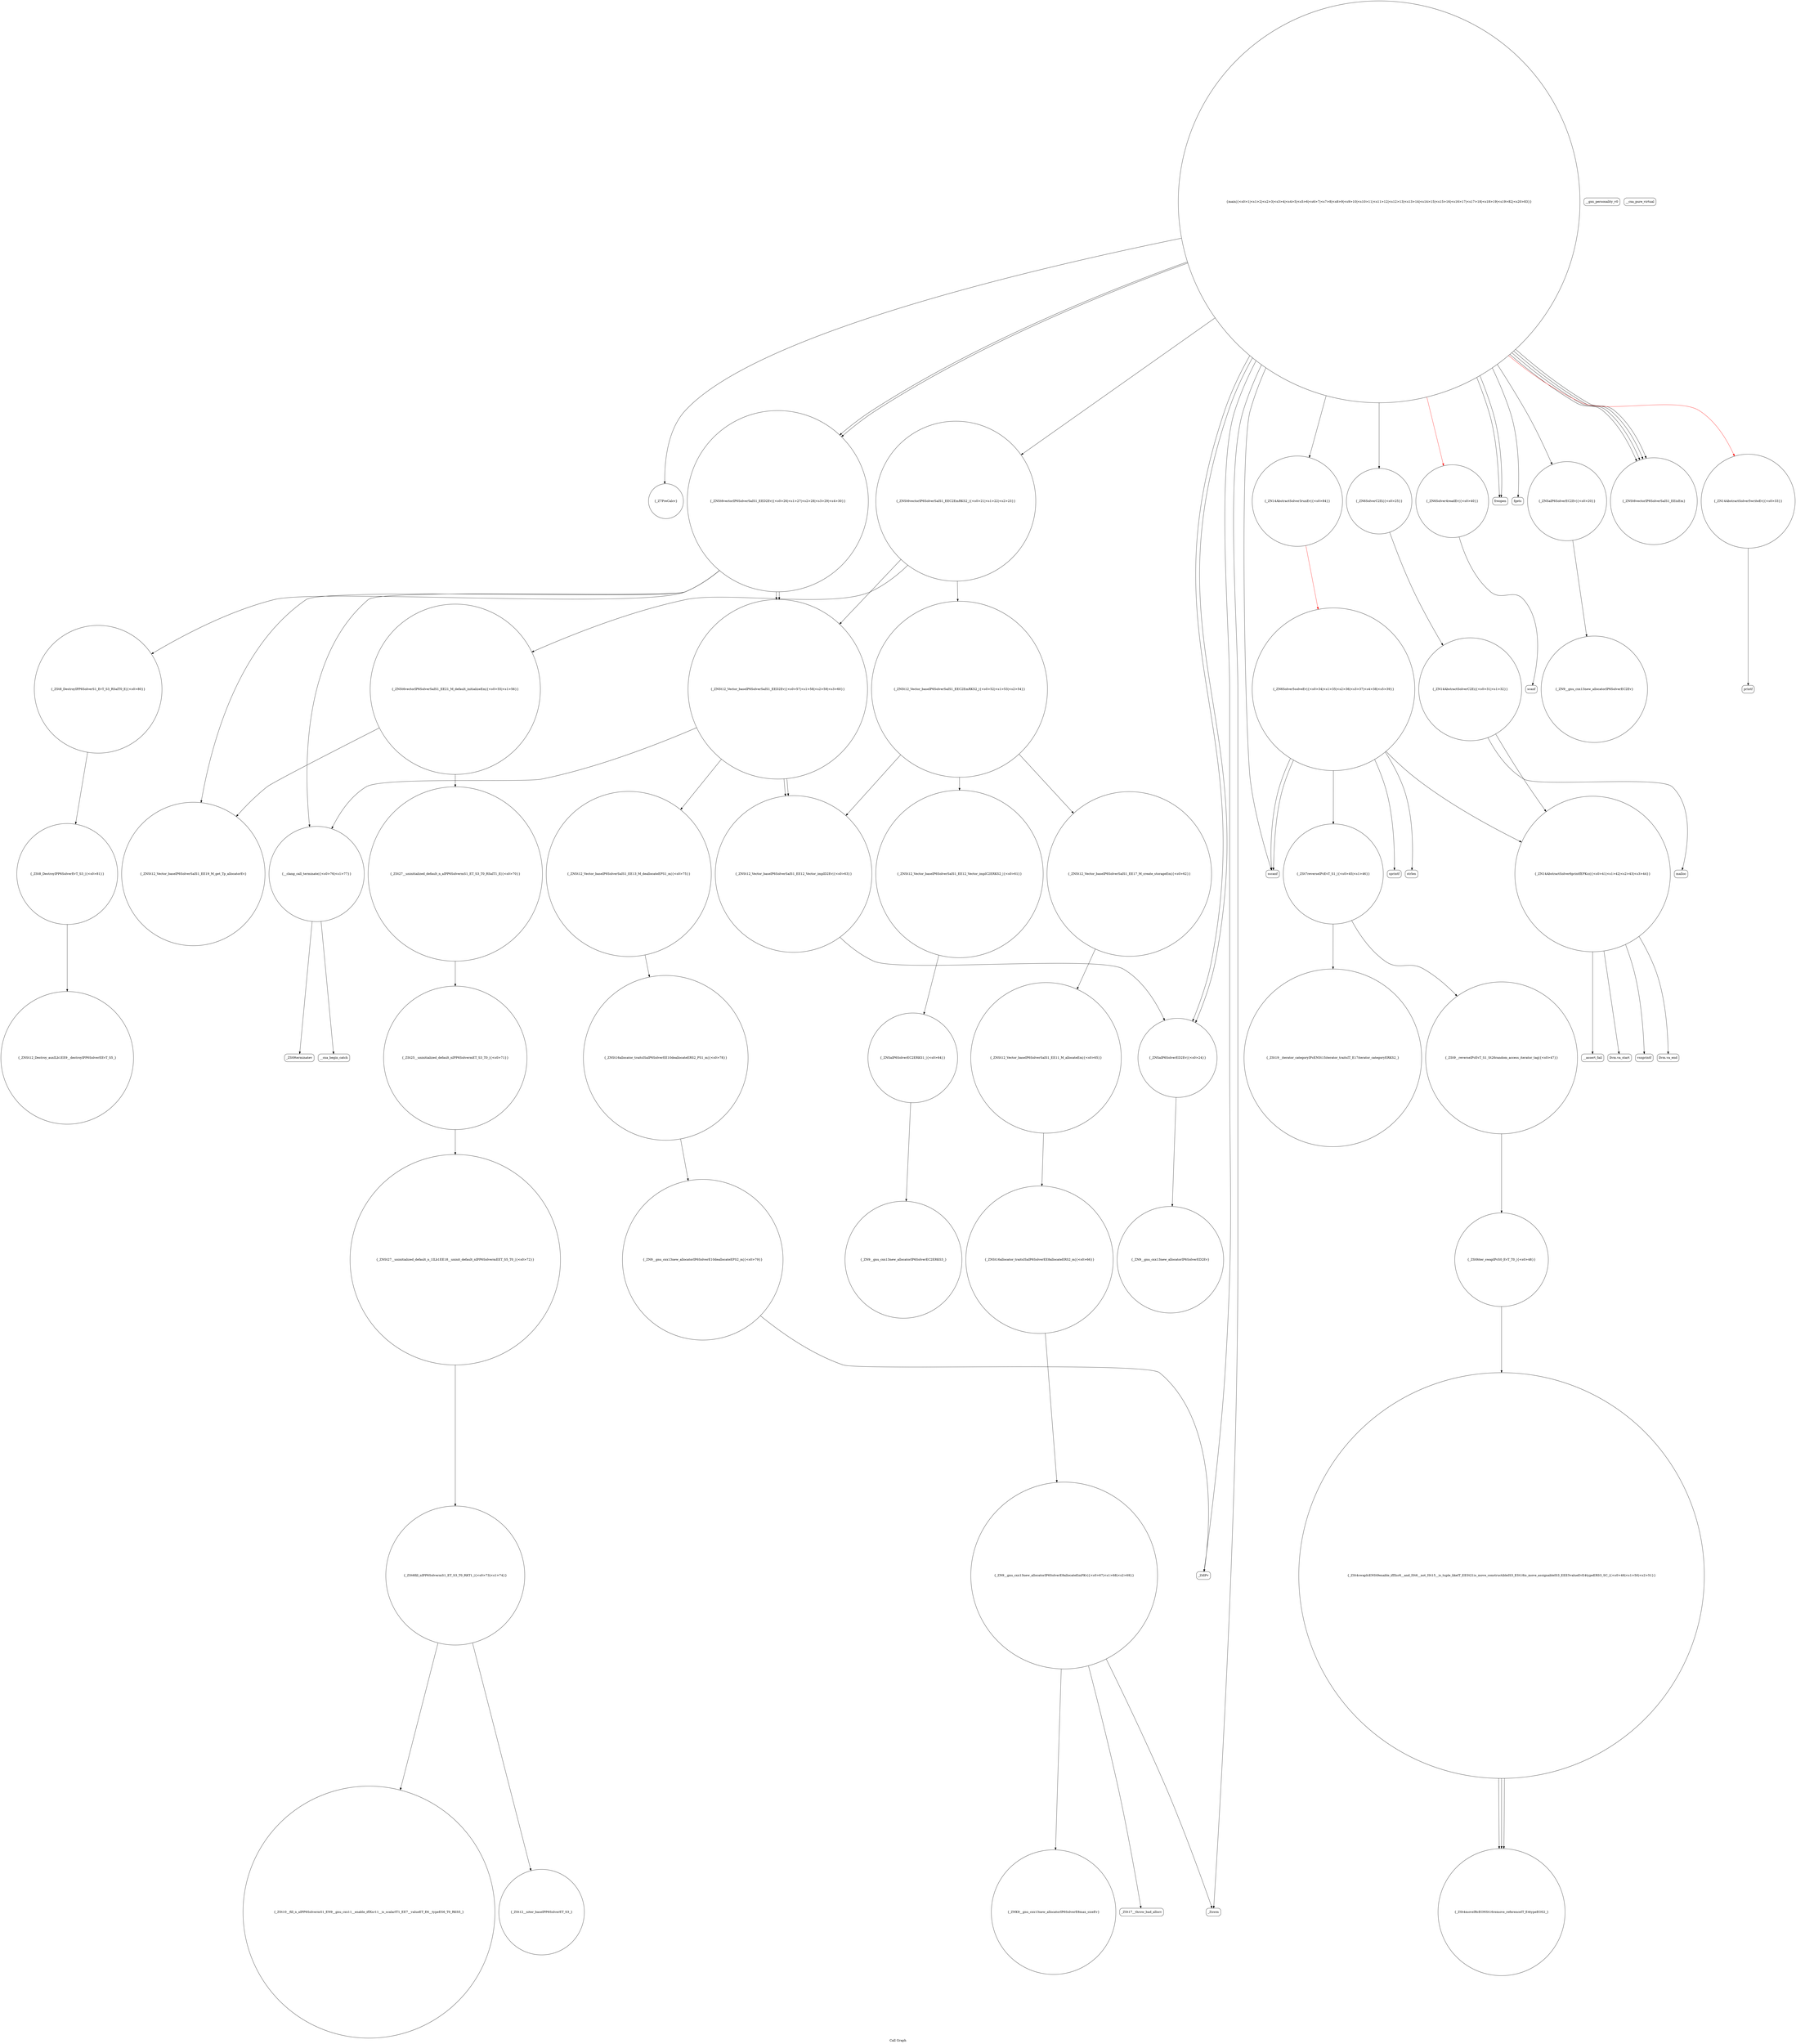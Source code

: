 digraph "Call Graph" {
	label="Call Graph";

	Node0x55b699fbacb0 [shape=record,shape=circle,label="{_Z7PreCalcv}"];
	Node0x55b69a0ef9e0 [shape=record,shape=circle,label="{_ZN9__gnu_cxx13new_allocatorIP6SolverEC2ERKS3_}"];
	Node0x55b69a0ee6e0 [shape=record,shape=Mrecord,label="{__gxx_personality_v0}"];
	Node0x55b69a0f0d80 [shape=record,shape=circle,label="{_ZNSt12_Vector_baseIP6SolverSaIS1_EE19_M_get_Tp_allocatorEv}"];
	Node0x55b69a0eea60 [shape=record,shape=circle,label="{_ZNSt6vectorIP6SolverSaIS1_EED2Ev|{<s0>26|<s1>27|<s2>28|<s3>29|<s4>30}}"];
	Node0x55b69a0eea60:s0 -> Node0x55b69a0f0d80[color=black];
	Node0x55b69a0eea60:s1 -> Node0x55b69a0f1380[color=black];
	Node0x55b69a0eea60:s2 -> Node0x55b69a0ef760[color=black];
	Node0x55b69a0eea60:s3 -> Node0x55b69a0ef760[color=black];
	Node0x55b69a0eea60:s4 -> Node0x55b69a0f1100[color=black];
	Node0x55b69a0f1100 [shape=record,shape=circle,label="{__clang_call_terminate|{<s0>76|<s1>77}}"];
	Node0x55b69a0f1100:s0 -> Node0x55b69a0f1180[color=black];
	Node0x55b69a0f1100:s1 -> Node0x55b69a0f1200[color=black];
	Node0x55b69a0eede0 [shape=record,shape=Mrecord,label="{__cxa_pure_virtual}"];
	Node0x55b69a0f1480 [shape=record,shape=circle,label="{_ZNSt12_Destroy_auxILb1EE9__destroyIPP6SolverEEvT_S5_}"];
	Node0x55b69a0ef160 [shape=record,shape=Mrecord,label="{strlen}"];
	Node0x55b69a0ef4e0 [shape=record,shape=Mrecord,label="{scanf}"];
	Node0x55b69a0ef860 [shape=record,shape=circle,label="{_ZNSt12_Vector_baseIP6SolverSaIS1_EE17_M_create_storageEm|{<s0>62}}"];
	Node0x55b69a0ef860:s0 -> Node0x55b69a0efa60[color=black];
	Node0x55b69a0ee560 [shape=record,shape=Mrecord,label="{sscanf}"];
	Node0x55b69a0f0c00 [shape=record,shape=circle,label="{_ZNK9__gnu_cxx13new_allocatorIP6SolverE8max_sizeEv}"];
	Node0x55b69a0ee8e0 [shape=record,shape=Mrecord,label="{_ZdlPv}"];
	Node0x55b69a0f0f80 [shape=record,shape=circle,label="{_ZSt10__fill_n_aIPP6SolvermS1_EN9__gnu_cxx11__enable_ifIXsr11__is_scalarIT1_EE7__valueET_E6__typeES6_T0_RKS5_}"];
	Node0x55b69a0eec60 [shape=record,shape=circle,label="{_ZN6Solver4readEv|{<s0>40}}"];
	Node0x55b69a0eec60:s0 -> Node0x55b69a0ef4e0[color=black];
	Node0x55b69a0f1300 [shape=record,shape=circle,label="{_ZN9__gnu_cxx13new_allocatorIP6SolverE10deallocateEPS2_m|{<s0>79}}"];
	Node0x55b69a0f1300:s0 -> Node0x55b69a0ee8e0[color=black];
	Node0x55b69a0eefe0 [shape=record,shape=Mrecord,label="{__assert_fail}"];
	Node0x55b69a0ef360 [shape=record,shape=circle,label="{_ZSt9iter_swapIPcS0_EvT_T0_|{<s0>48}}"];
	Node0x55b69a0ef360:s0 -> Node0x55b69a0ef3e0[color=black];
	Node0x55b69a0ef6e0 [shape=record,shape=circle,label="{_ZNSt6vectorIP6SolverSaIS1_EE21_M_default_initializeEm|{<s0>55|<s1>56}}"];
	Node0x55b69a0ef6e0:s0 -> Node0x55b69a0f0d80[color=black];
	Node0x55b69a0ef6e0:s1 -> Node0x55b69a0f0d00[color=black];
	Node0x55b699fbad30 [shape=record,shape=circle,label="{main|{<s0>1|<s1>2|<s2>3|<s3>4|<s4>5|<s5>6|<s6>7|<s7>8|<s8>9|<s9>10|<s10>11|<s11>12|<s12>13|<s13>14|<s14>15|<s15>16|<s16>17|<s17>18|<s18>19|<s19>82|<s20>83}}"];
	Node0x55b699fbad30:s0 -> Node0x55b69a0ee460[color=black];
	Node0x55b699fbad30:s1 -> Node0x55b69a0ee460[color=black];
	Node0x55b699fbad30:s2 -> Node0x55b699fbacb0[color=black];
	Node0x55b699fbad30:s3 -> Node0x55b69a0ee4e0[color=black];
	Node0x55b699fbad30:s4 -> Node0x55b69a0ee560[color=black];
	Node0x55b699fbad30:s5 -> Node0x55b69a0ee5e0[color=black];
	Node0x55b699fbad30:s6 -> Node0x55b69a0ee660[color=black];
	Node0x55b699fbad30:s7 -> Node0x55b69a0ee760[color=black];
	Node0x55b699fbad30:s8 -> Node0x55b69a0ee7e0[color=black];
	Node0x55b699fbad30:s9 -> Node0x55b69a0ee860[color=black];
	Node0x55b699fbad30:s10 -> Node0x55b69a0ee960[color=black];
	Node0x55b699fbad30:s11 -> Node0x55b69a0ee960[color=black];
	Node0x55b699fbad30:s12 -> Node0x55b69a0ee760[color=black];
	Node0x55b699fbad30:s13 -> Node0x55b69a0ee8e0[color=black];
	Node0x55b699fbad30:s14 -> Node0x55b69a0ee960[color=black];
	Node0x55b699fbad30:s15 -> Node0x55b69a0ee9e0[color=black];
	Node0x55b699fbad30:s16 -> Node0x55b69a0ee960[color=black];
	Node0x55b699fbad30:s17 -> Node0x55b69a0eea60[color=black];
	Node0x55b699fbad30:s18 -> Node0x55b69a0eea60[color=black];
	Node0x55b699fbad30:s19 -> Node0x55b69a0eeb60[color=red];
	Node0x55b699fbad30:s20 -> Node0x55b69a0eec60[color=red];
	Node0x55b69a0efa60 [shape=record,shape=circle,label="{_ZNSt12_Vector_baseIP6SolverSaIS1_EE11_M_allocateEm|{<s0>65}}"];
	Node0x55b69a0efa60:s0 -> Node0x55b69a0efae0[color=black];
	Node0x55b69a0ee760 [shape=record,shape=circle,label="{_ZNSaIP6SolverED2Ev|{<s0>24}}"];
	Node0x55b69a0ee760:s0 -> Node0x55b69a0ef5e0[color=black];
	Node0x55b69a0f0e00 [shape=record,shape=circle,label="{_ZSt25__uninitialized_default_nIPP6SolvermET_S3_T0_|{<s0>71}}"];
	Node0x55b69a0f0e00:s0 -> Node0x55b69a0f0e80[color=black];
	Node0x55b69a0eeae0 [shape=record,shape=circle,label="{_ZN14AbstractSolverC2Ei|{<s0>31|<s1>32}}"];
	Node0x55b69a0eeae0:s0 -> Node0x55b69a0eece0[color=black];
	Node0x55b69a0eeae0:s1 -> Node0x55b69a0eed60[color=black];
	Node0x55b69a0f1180 [shape=record,shape=Mrecord,label="{__cxa_begin_catch}"];
	Node0x55b69a0eee60 [shape=record,shape=Mrecord,label="{llvm.va_start}"];
	Node0x55b69a0ef1e0 [shape=record,shape=circle,label="{_ZSt7reverseIPcEvT_S1_|{<s0>45|<s1>46}}"];
	Node0x55b69a0ef1e0:s0 -> Node0x55b69a0ef2e0[color=black];
	Node0x55b69a0ef1e0:s1 -> Node0x55b69a0ef260[color=black];
	Node0x55b69a0ef560 [shape=record,shape=circle,label="{_ZN9__gnu_cxx13new_allocatorIP6SolverEC2Ev}"];
	Node0x55b69a0ef8e0 [shape=record,shape=circle,label="{_ZNSt12_Vector_baseIP6SolverSaIS1_EE12_Vector_implD2Ev|{<s0>63}}"];
	Node0x55b69a0ef8e0:s0 -> Node0x55b69a0ee760[color=black];
	Node0x55b69a0ee5e0 [shape=record,shape=circle,label="{_ZNSaIP6SolverEC2Ev|{<s0>20}}"];
	Node0x55b69a0ee5e0:s0 -> Node0x55b69a0ef560[color=black];
	Node0x55b69a0f0c80 [shape=record,shape=Mrecord,label="{_ZSt17__throw_bad_allocv}"];
	Node0x55b69a0ee960 [shape=record,shape=circle,label="{_ZNSt6vectorIP6SolverSaIS1_EEixEm}"];
	Node0x55b69a0f1000 [shape=record,shape=circle,label="{_ZSt12__niter_baseIPP6SolverET_S3_}"];
	Node0x55b69a0eece0 [shape=record,shape=Mrecord,label="{malloc}"];
	Node0x55b69a0f1380 [shape=record,shape=circle,label="{_ZSt8_DestroyIPP6SolverS1_EvT_S3_RSaIT0_E|{<s0>80}}"];
	Node0x55b69a0f1380:s0 -> Node0x55b69a0f1400[color=black];
	Node0x55b69a0ef060 [shape=record,shape=Mrecord,label="{printf}"];
	Node0x55b69a0ef3e0 [shape=record,shape=circle,label="{_ZSt4swapIcENSt9enable_ifIXsr6__and_ISt6__not_ISt15__is_tuple_likeIT_EESt21is_move_constructibleIS3_ESt18is_move_assignableIS3_EEE5valueEvE4typeERS3_SC_|{<s0>49|<s1>50|<s2>51}}"];
	Node0x55b69a0ef3e0:s0 -> Node0x55b69a0ef460[color=black];
	Node0x55b69a0ef3e0:s1 -> Node0x55b69a0ef460[color=black];
	Node0x55b69a0ef3e0:s2 -> Node0x55b69a0ef460[color=black];
	Node0x55b69a0ef760 [shape=record,shape=circle,label="{_ZNSt12_Vector_baseIP6SolverSaIS1_EED2Ev|{<s0>57|<s1>58|<s2>59|<s3>60}}"];
	Node0x55b69a0ef760:s0 -> Node0x55b69a0f1080[color=black];
	Node0x55b69a0ef760:s1 -> Node0x55b69a0ef8e0[color=black];
	Node0x55b69a0ef760:s2 -> Node0x55b69a0ef8e0[color=black];
	Node0x55b69a0ef760:s3 -> Node0x55b69a0f1100[color=black];
	Node0x55b69a0ee460 [shape=record,shape=Mrecord,label="{freopen}"];
	Node0x55b69a0efae0 [shape=record,shape=circle,label="{_ZNSt16allocator_traitsISaIP6SolverEE8allocateERS2_m|{<s0>66}}"];
	Node0x55b69a0efae0:s0 -> Node0x55b69a0f0b80[color=black];
	Node0x55b69a0ee7e0 [shape=record,shape=Mrecord,label="{_Znwm}"];
	Node0x55b69a0f0e80 [shape=record,shape=circle,label="{_ZNSt27__uninitialized_default_n_1ILb1EE18__uninit_default_nIPP6SolvermEET_S5_T0_|{<s0>72}}"];
	Node0x55b69a0f0e80:s0 -> Node0x55b69a0f0f00[color=black];
	Node0x55b69a0eeb60 [shape=record,shape=circle,label="{_ZN14AbstractSolver5writeEv|{<s0>33}}"];
	Node0x55b69a0eeb60:s0 -> Node0x55b69a0ef060[color=black];
	Node0x55b69a0f1200 [shape=record,shape=Mrecord,label="{_ZSt9terminatev}"];
	Node0x55b69a0eeee0 [shape=record,shape=Mrecord,label="{vsnprintf}"];
	Node0x55b69a0ef260 [shape=record,shape=circle,label="{_ZSt9__reverseIPcEvT_S1_St26random_access_iterator_tag|{<s0>47}}"];
	Node0x55b69a0ef260:s0 -> Node0x55b69a0ef360[color=black];
	Node0x55b69a0ef5e0 [shape=record,shape=circle,label="{_ZN9__gnu_cxx13new_allocatorIP6SolverED2Ev}"];
	Node0x55b69a0ef960 [shape=record,shape=circle,label="{_ZNSaIP6SolverEC2ERKS1_|{<s0>64}}"];
	Node0x55b69a0ef960:s0 -> Node0x55b69a0ef9e0[color=black];
	Node0x55b69a0ee660 [shape=record,shape=circle,label="{_ZNSt6vectorIP6SolverSaIS1_EEC2EmRKS2_|{<s0>21|<s1>22|<s2>23}}"];
	Node0x55b69a0ee660:s0 -> Node0x55b69a0ef660[color=black];
	Node0x55b69a0ee660:s1 -> Node0x55b69a0ef6e0[color=black];
	Node0x55b69a0ee660:s2 -> Node0x55b69a0ef760[color=black];
	Node0x55b69a0f0d00 [shape=record,shape=circle,label="{_ZSt27__uninitialized_default_n_aIPP6SolvermS1_ET_S3_T0_RSaIT1_E|{<s0>70}}"];
	Node0x55b69a0f0d00:s0 -> Node0x55b69a0f0e00[color=black];
	Node0x55b69a0ee9e0 [shape=record,shape=circle,label="{_ZN14AbstractSolver3runEv|{<s0>84}}"];
	Node0x55b69a0ee9e0:s0 -> Node0x55b69a0eebe0[color=red];
	Node0x55b69a0f1080 [shape=record,shape=circle,label="{_ZNSt12_Vector_baseIP6SolverSaIS1_EE13_M_deallocateEPS1_m|{<s0>75}}"];
	Node0x55b69a0f1080:s0 -> Node0x55b69a0f1280[color=black];
	Node0x55b69a0eed60 [shape=record,shape=circle,label="{_ZN14AbstractSolver6printfEPKcz|{<s0>41|<s1>42|<s2>43|<s3>44}}"];
	Node0x55b69a0eed60:s0 -> Node0x55b69a0eee60[color=black];
	Node0x55b69a0eed60:s1 -> Node0x55b69a0eeee0[color=black];
	Node0x55b69a0eed60:s2 -> Node0x55b69a0eef60[color=black];
	Node0x55b69a0eed60:s3 -> Node0x55b69a0eefe0[color=black];
	Node0x55b69a0f1400 [shape=record,shape=circle,label="{_ZSt8_DestroyIPP6SolverEvT_S3_|{<s0>81}}"];
	Node0x55b69a0f1400:s0 -> Node0x55b69a0f1480[color=black];
	Node0x55b69a0ef0e0 [shape=record,shape=Mrecord,label="{sprintf}"];
	Node0x55b69a0ef460 [shape=record,shape=circle,label="{_ZSt4moveIRcEONSt16remove_referenceIT_E4typeEOS2_}"];
	Node0x55b69a0ef7e0 [shape=record,shape=circle,label="{_ZNSt12_Vector_baseIP6SolverSaIS1_EE12_Vector_implC2ERKS2_|{<s0>61}}"];
	Node0x55b69a0ef7e0:s0 -> Node0x55b69a0ef960[color=black];
	Node0x55b69a0ee4e0 [shape=record,shape=Mrecord,label="{fgets}"];
	Node0x55b69a0f0b80 [shape=record,shape=circle,label="{_ZN9__gnu_cxx13new_allocatorIP6SolverE8allocateEmPKv|{<s0>67|<s1>68|<s2>69}}"];
	Node0x55b69a0f0b80:s0 -> Node0x55b69a0f0c00[color=black];
	Node0x55b69a0f0b80:s1 -> Node0x55b69a0f0c80[color=black];
	Node0x55b69a0f0b80:s2 -> Node0x55b69a0ee7e0[color=black];
	Node0x55b69a0ee860 [shape=record,shape=circle,label="{_ZN6SolverC2Ei|{<s0>25}}"];
	Node0x55b69a0ee860:s0 -> Node0x55b69a0eeae0[color=black];
	Node0x55b69a0f0f00 [shape=record,shape=circle,label="{_ZSt6fill_nIPP6SolvermS1_ET_S3_T0_RKT1_|{<s0>73|<s1>74}}"];
	Node0x55b69a0f0f00:s0 -> Node0x55b69a0f1000[color=black];
	Node0x55b69a0f0f00:s1 -> Node0x55b69a0f0f80[color=black];
	Node0x55b69a0eebe0 [shape=record,shape=circle,label="{_ZN6Solver5solveEv|{<s0>34|<s1>35|<s2>36|<s3>37|<s4>38|<s5>39}}"];
	Node0x55b69a0eebe0:s0 -> Node0x55b69a0ef0e0[color=black];
	Node0x55b69a0eebe0:s1 -> Node0x55b69a0ef160[color=black];
	Node0x55b69a0eebe0:s2 -> Node0x55b69a0ee560[color=black];
	Node0x55b69a0eebe0:s3 -> Node0x55b69a0ef1e0[color=black];
	Node0x55b69a0eebe0:s4 -> Node0x55b69a0ee560[color=black];
	Node0x55b69a0eebe0:s5 -> Node0x55b69a0eed60[color=black];
	Node0x55b69a0f1280 [shape=record,shape=circle,label="{_ZNSt16allocator_traitsISaIP6SolverEE10deallocateERS2_PS1_m|{<s0>78}}"];
	Node0x55b69a0f1280:s0 -> Node0x55b69a0f1300[color=black];
	Node0x55b69a0eef60 [shape=record,shape=Mrecord,label="{llvm.va_end}"];
	Node0x55b69a0ef2e0 [shape=record,shape=circle,label="{_ZSt19__iterator_categoryIPcENSt15iterator_traitsIT_E17iterator_categoryERKS2_}"];
	Node0x55b69a0ef660 [shape=record,shape=circle,label="{_ZNSt12_Vector_baseIP6SolverSaIS1_EEC2EmRKS2_|{<s0>52|<s1>53|<s2>54}}"];
	Node0x55b69a0ef660:s0 -> Node0x55b69a0ef7e0[color=black];
	Node0x55b69a0ef660:s1 -> Node0x55b69a0ef860[color=black];
	Node0x55b69a0ef660:s2 -> Node0x55b69a0ef8e0[color=black];
}
